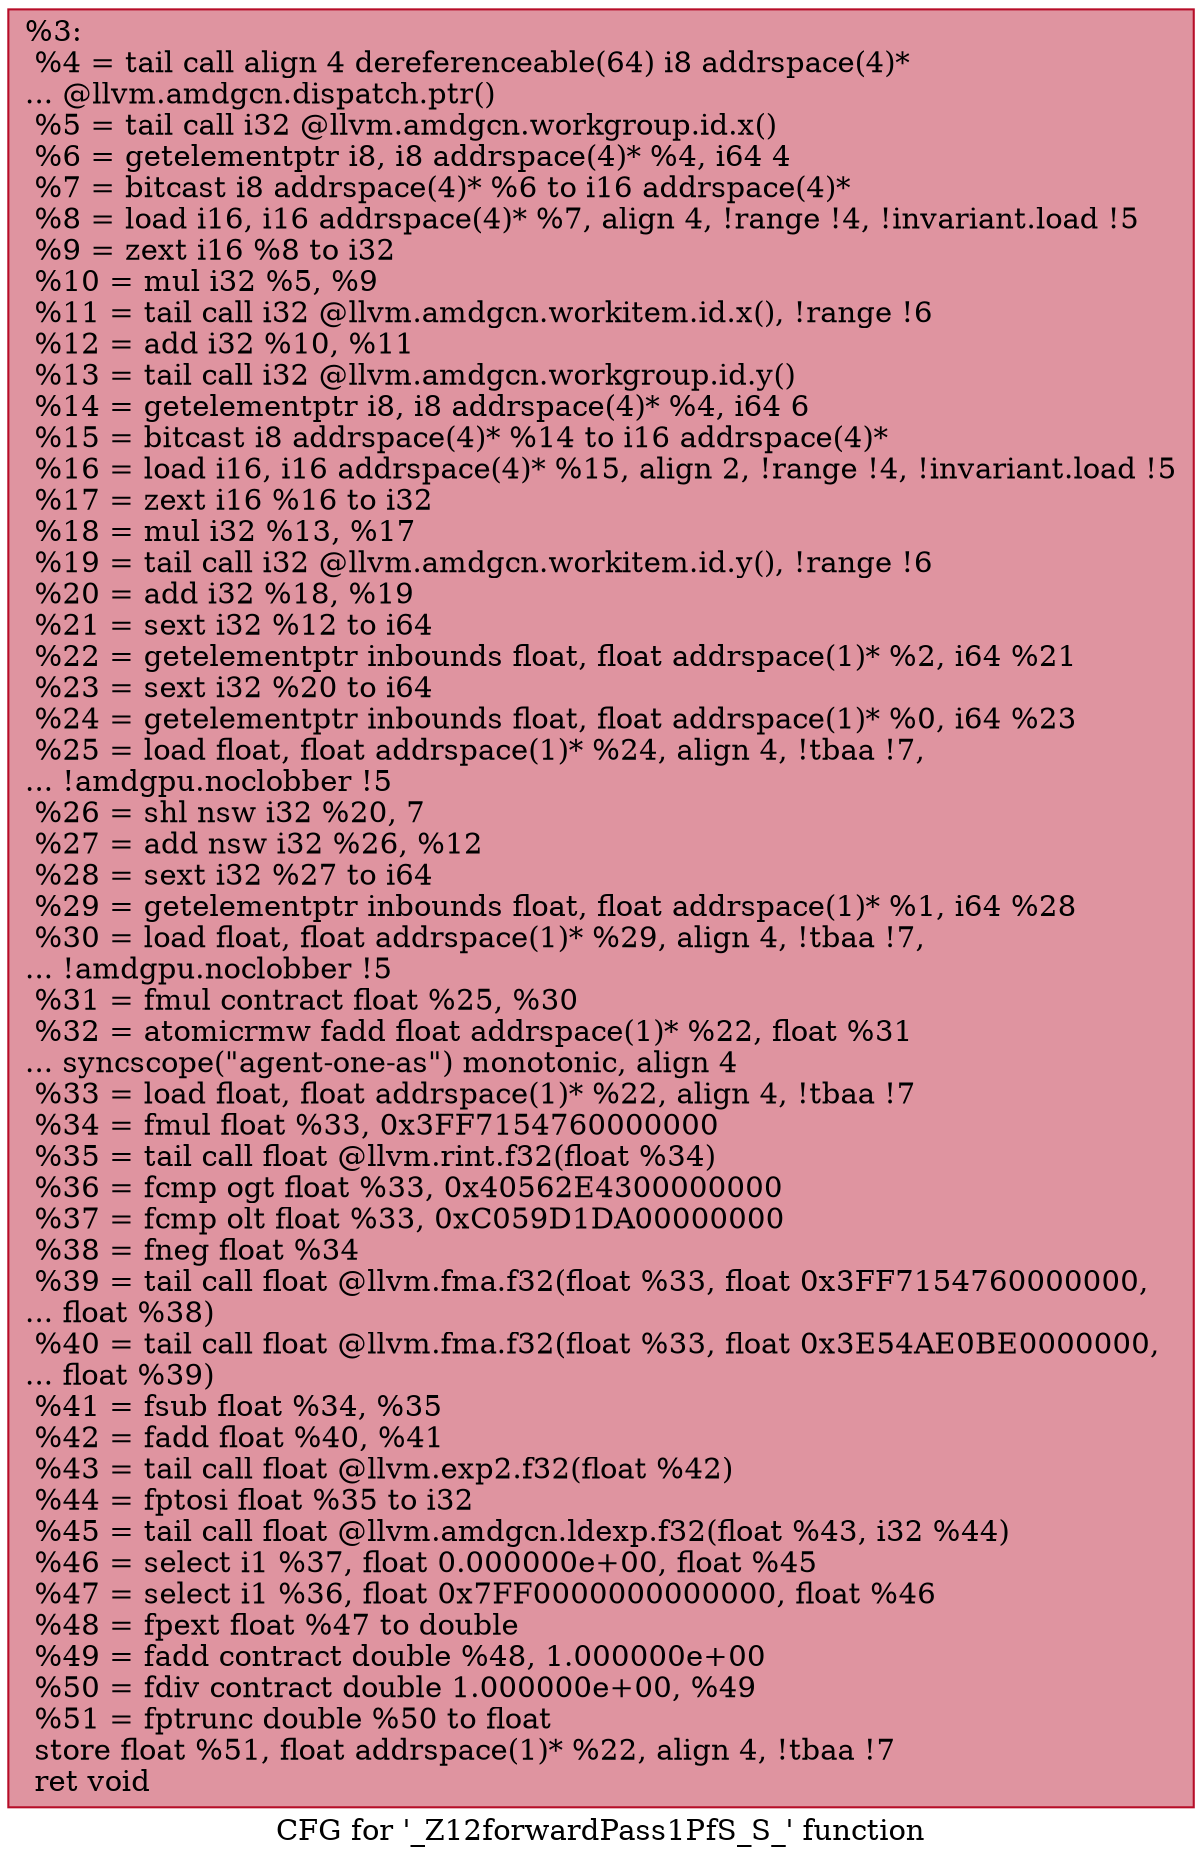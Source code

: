 digraph "CFG for '_Z12forwardPass1PfS_S_' function" {
	label="CFG for '_Z12forwardPass1PfS_S_' function";

	Node0x548f950 [shape=record,color="#b70d28ff", style=filled, fillcolor="#b70d2870",label="{%3:\l  %4 = tail call align 4 dereferenceable(64) i8 addrspace(4)*\l... @llvm.amdgcn.dispatch.ptr()\l  %5 = tail call i32 @llvm.amdgcn.workgroup.id.x()\l  %6 = getelementptr i8, i8 addrspace(4)* %4, i64 4\l  %7 = bitcast i8 addrspace(4)* %6 to i16 addrspace(4)*\l  %8 = load i16, i16 addrspace(4)* %7, align 4, !range !4, !invariant.load !5\l  %9 = zext i16 %8 to i32\l  %10 = mul i32 %5, %9\l  %11 = tail call i32 @llvm.amdgcn.workitem.id.x(), !range !6\l  %12 = add i32 %10, %11\l  %13 = tail call i32 @llvm.amdgcn.workgroup.id.y()\l  %14 = getelementptr i8, i8 addrspace(4)* %4, i64 6\l  %15 = bitcast i8 addrspace(4)* %14 to i16 addrspace(4)*\l  %16 = load i16, i16 addrspace(4)* %15, align 2, !range !4, !invariant.load !5\l  %17 = zext i16 %16 to i32\l  %18 = mul i32 %13, %17\l  %19 = tail call i32 @llvm.amdgcn.workitem.id.y(), !range !6\l  %20 = add i32 %18, %19\l  %21 = sext i32 %12 to i64\l  %22 = getelementptr inbounds float, float addrspace(1)* %2, i64 %21\l  %23 = sext i32 %20 to i64\l  %24 = getelementptr inbounds float, float addrspace(1)* %0, i64 %23\l  %25 = load float, float addrspace(1)* %24, align 4, !tbaa !7,\l... !amdgpu.noclobber !5\l  %26 = shl nsw i32 %20, 7\l  %27 = add nsw i32 %26, %12\l  %28 = sext i32 %27 to i64\l  %29 = getelementptr inbounds float, float addrspace(1)* %1, i64 %28\l  %30 = load float, float addrspace(1)* %29, align 4, !tbaa !7,\l... !amdgpu.noclobber !5\l  %31 = fmul contract float %25, %30\l  %32 = atomicrmw fadd float addrspace(1)* %22, float %31\l... syncscope(\"agent-one-as\") monotonic, align 4\l  %33 = load float, float addrspace(1)* %22, align 4, !tbaa !7\l  %34 = fmul float %33, 0x3FF7154760000000\l  %35 = tail call float @llvm.rint.f32(float %34)\l  %36 = fcmp ogt float %33, 0x40562E4300000000\l  %37 = fcmp olt float %33, 0xC059D1DA00000000\l  %38 = fneg float %34\l  %39 = tail call float @llvm.fma.f32(float %33, float 0x3FF7154760000000,\l... float %38)\l  %40 = tail call float @llvm.fma.f32(float %33, float 0x3E54AE0BE0000000,\l... float %39)\l  %41 = fsub float %34, %35\l  %42 = fadd float %40, %41\l  %43 = tail call float @llvm.exp2.f32(float %42)\l  %44 = fptosi float %35 to i32\l  %45 = tail call float @llvm.amdgcn.ldexp.f32(float %43, i32 %44)\l  %46 = select i1 %37, float 0.000000e+00, float %45\l  %47 = select i1 %36, float 0x7FF0000000000000, float %46\l  %48 = fpext float %47 to double\l  %49 = fadd contract double %48, 1.000000e+00\l  %50 = fdiv contract double 1.000000e+00, %49\l  %51 = fptrunc double %50 to float\l  store float %51, float addrspace(1)* %22, align 4, !tbaa !7\l  ret void\l}"];
}
